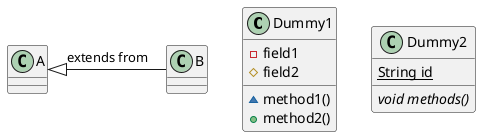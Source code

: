 @startuml Example Class Diagram
skinparam shadowing false

class Dummy1 {
 -field1
 #field2
 ~method1()
 +method2()
}

class Dummy2 {
  {static} String id
  {abstract} void methods()
}

A <|- B: extends from
@enduml